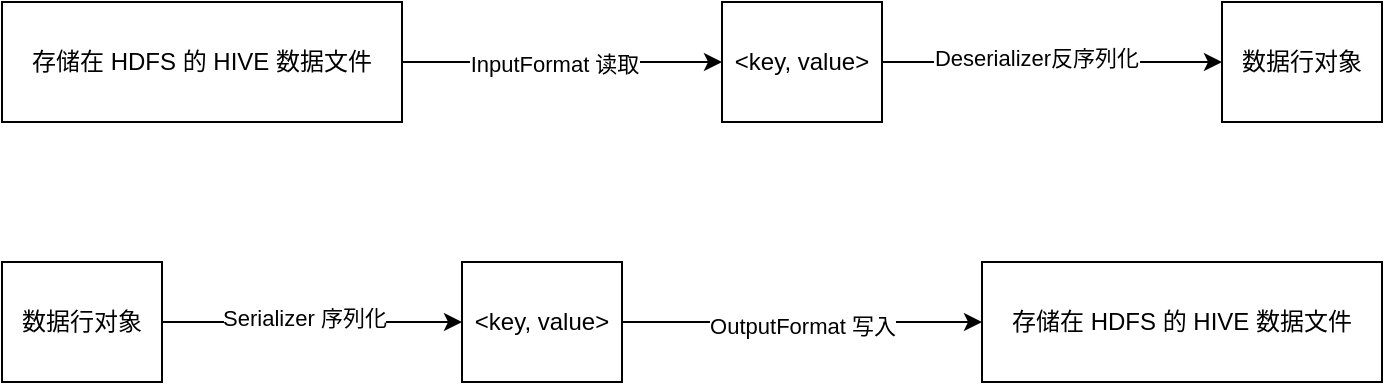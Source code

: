 <mxfile version="24.2.5" type="github">
  <diagram name="第 1 页" id="27sVzMVuAJ41RTYrY-uV">
    <mxGraphModel dx="2261" dy="772" grid="1" gridSize="10" guides="1" tooltips="1" connect="1" arrows="1" fold="1" page="1" pageScale="1" pageWidth="827" pageHeight="1169" math="0" shadow="0">
      <root>
        <mxCell id="0" />
        <mxCell id="1" parent="0" />
        <mxCell id="GU2TjW2uvqxuIING3KNY-14" style="edgeStyle=orthogonalEdgeStyle;rounded=0;orthogonalLoop=1;jettySize=auto;html=1;" edge="1" parent="1" source="GU2TjW2uvqxuIING3KNY-1" target="GU2TjW2uvqxuIING3KNY-5">
          <mxGeometry relative="1" as="geometry" />
        </mxCell>
        <mxCell id="GU2TjW2uvqxuIING3KNY-15" value="InputFormat 读取" style="edgeLabel;html=1;align=center;verticalAlign=middle;resizable=0;points=[];" vertex="1" connectable="0" parent="GU2TjW2uvqxuIING3KNY-14">
          <mxGeometry x="-0.05" y="-1" relative="1" as="geometry">
            <mxPoint as="offset" />
          </mxGeometry>
        </mxCell>
        <mxCell id="GU2TjW2uvqxuIING3KNY-1" value="存储在 HDFS 的 HIVE 数据文件" style="rounded=0;whiteSpace=wrap;html=1;" vertex="1" parent="1">
          <mxGeometry x="-210" y="240" width="200" height="60" as="geometry" />
        </mxCell>
        <mxCell id="GU2TjW2uvqxuIING3KNY-17" style="edgeStyle=orthogonalEdgeStyle;rounded=0;orthogonalLoop=1;jettySize=auto;html=1;entryX=0;entryY=0.5;entryDx=0;entryDy=0;" edge="1" parent="1" source="GU2TjW2uvqxuIING3KNY-5" target="GU2TjW2uvqxuIING3KNY-16">
          <mxGeometry relative="1" as="geometry" />
        </mxCell>
        <mxCell id="GU2TjW2uvqxuIING3KNY-18" value="Deserializer反序列化" style="edgeLabel;html=1;align=center;verticalAlign=middle;resizable=0;points=[];" vertex="1" connectable="0" parent="GU2TjW2uvqxuIING3KNY-17">
          <mxGeometry x="-0.1" y="2" relative="1" as="geometry">
            <mxPoint as="offset" />
          </mxGeometry>
        </mxCell>
        <mxCell id="GU2TjW2uvqxuIING3KNY-5" value="&amp;lt;key, value&amp;gt;" style="rounded=0;whiteSpace=wrap;html=1;fillColor=default;strokeColor=default;" vertex="1" parent="1">
          <mxGeometry x="150" y="240" width="80" height="60" as="geometry" />
        </mxCell>
        <mxCell id="GU2TjW2uvqxuIING3KNY-16" value="数据行对象" style="rounded=0;whiteSpace=wrap;html=1;fillColor=default;strokeColor=default;" vertex="1" parent="1">
          <mxGeometry x="400" y="240" width="80" height="60" as="geometry" />
        </mxCell>
        <mxCell id="GU2TjW2uvqxuIING3KNY-22" style="edgeStyle=orthogonalEdgeStyle;rounded=0;orthogonalLoop=1;jettySize=auto;html=1;entryX=0;entryY=0.5;entryDx=0;entryDy=0;" edge="1" parent="1" source="GU2TjW2uvqxuIING3KNY-19" target="GU2TjW2uvqxuIING3KNY-20">
          <mxGeometry relative="1" as="geometry" />
        </mxCell>
        <mxCell id="GU2TjW2uvqxuIING3KNY-23" value="Serializer 序列化" style="edgeLabel;html=1;align=center;verticalAlign=middle;resizable=0;points=[];" vertex="1" connectable="0" parent="GU2TjW2uvqxuIING3KNY-22">
          <mxGeometry x="-0.053" y="2" relative="1" as="geometry">
            <mxPoint as="offset" />
          </mxGeometry>
        </mxCell>
        <mxCell id="GU2TjW2uvqxuIING3KNY-19" value="数据行对象" style="rounded=0;whiteSpace=wrap;html=1;fillColor=default;strokeColor=default;" vertex="1" parent="1">
          <mxGeometry x="-210" y="370" width="80" height="60" as="geometry" />
        </mxCell>
        <mxCell id="GU2TjW2uvqxuIING3KNY-24" style="edgeStyle=orthogonalEdgeStyle;rounded=0;orthogonalLoop=1;jettySize=auto;html=1;" edge="1" parent="1" source="GU2TjW2uvqxuIING3KNY-20" target="GU2TjW2uvqxuIING3KNY-21">
          <mxGeometry relative="1" as="geometry" />
        </mxCell>
        <mxCell id="GU2TjW2uvqxuIING3KNY-25" value="OutputFormat 写入" style="edgeLabel;html=1;align=center;verticalAlign=middle;resizable=0;points=[];" vertex="1" connectable="0" parent="GU2TjW2uvqxuIING3KNY-24">
          <mxGeometry y="-2" relative="1" as="geometry">
            <mxPoint as="offset" />
          </mxGeometry>
        </mxCell>
        <mxCell id="GU2TjW2uvqxuIING3KNY-20" value="&amp;lt;key, value&amp;gt;" style="rounded=0;whiteSpace=wrap;html=1;fillColor=default;strokeColor=default;" vertex="1" parent="1">
          <mxGeometry x="20" y="370" width="80" height="60" as="geometry" />
        </mxCell>
        <mxCell id="GU2TjW2uvqxuIING3KNY-21" value="存储在 HDFS 的 HIVE 数据文件" style="rounded=0;whiteSpace=wrap;html=1;" vertex="1" parent="1">
          <mxGeometry x="280" y="370" width="200" height="60" as="geometry" />
        </mxCell>
      </root>
    </mxGraphModel>
  </diagram>
</mxfile>
